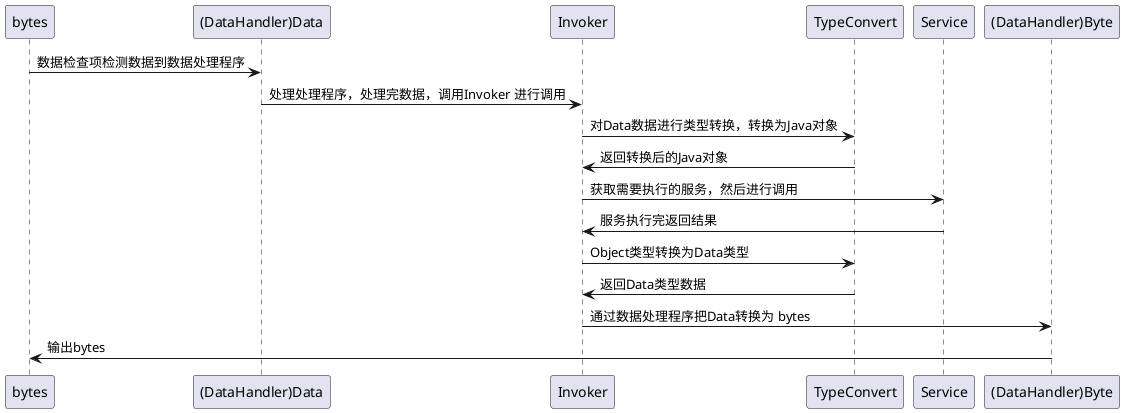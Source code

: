 @startuml

bytes -> "(DataHandler)Data": 数据检查项检测数据到数据处理程序
"(DataHandler)Data" -> Invoker: 处理处理程序，处理完数据，调用Invoker 进行调用
Invoker -> TypeConvert: 对Data数据进行类型转换，转换为Java对象
Invoker <- TypeConvert: 返回转换后的Java对象
Invoker -> Service: 获取需要执行的服务，然后进行调用
Service -> Invoker: 服务执行完返回结果
Invoker -> TypeConvert: Object类型转换为Data类型
Invoker <- TypeConvert: 返回Data类型数据
Invoker -> "(DataHandler)Byte": 通过数据处理程序把Data转换为 bytes
"(DataHandler)Byte" -> bytes: 输出bytes
@enduml